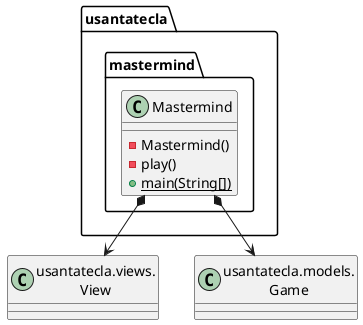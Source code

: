 @startuml usantatecla.mastermind
class View as "usantatecla.views.\nView"
class Game as "usantatecla.models.\nGame"

class usantatecla.mastermind.Mastermind{
    - Mastermind()
    - play()
    + {static} main(String[])
}
usantatecla.mastermind.Mastermind *-down-> View
usantatecla.mastermind.Mastermind *-down-> Game

@enduml

@startuml usantatecla.mastermind.views
class ColorCode as "usantatecla.\nmastermind.utils.\nColorCode"
class Error as "usantatecla.\nmastermind.models.\nError"
class Color as "usantatecla.\nmastermind.models.\nColor"
abstract class Combination as "usantatecla.\nmastermind.models.\nCombination"
class ProposedCombination as "usantatecla.\nmastermind.models.\nProposedCombination"
class Result as "usantatecla.\nmastermind.models.\nResult"
class Game as "usantatecla.\nmastermind.models.\nGame"
class YesNoDialog as "usantatecla.\nutils.\nYesNoDialog"
class Console as "usantatecla.\nutils.\nConsole"

class usantatecla.mastermind.views.ColorView{
    - {static} INITIALS: char []
    ~ ColorView(Color)
    ~ {static} allInitials(): String
    ~ {static} getInstance(char): Color
    ~ write()
}
usantatecla.mastermind.views.ColorView -down..> ColorCode
usantatecla.mastermind.views.ColorView *-down-> Color

class usantatecla.mastermind.views.ErrorView{
    - {static} MESSAGES: String []
    ~ ErrorView(Error error)
    ~ writeln()
}
usantatecla.mastermind.views.ErrorView *-down-> Error
usantatecla.mastermind.views.ErrorView ..> usantatecla.mastermind.views.ColorView
usantatecla.mastermind.views.ErrorView ..> Console

class usantatecla.mastermind.views.GameView {
    ~ GameView(Game)
    ~ write()
    ~ isWinnerOrLooser() : boolean
}
usantatecla.mastermind.views.GameView *-down-> Game
usantatecla.mastermind.views.GameView *-down-> usantatecla.mastermind.views.SecretCombinationView
usantatecla.mastermind.views.GameView ..> usantatecla.mastermind.views.Message
usantatecla.mastermind.views.GameView ..> usantatecla.mastermind.views.ProposedCombinationView
usantatecla.mastermind.views.GameView ..> usantatecla.mastermind.views.ResultView
usantatecla.mastermind.views.GameView ..> Console

enum usantatecla.mastermind.views.Message{
    + ATTEMPTS
    + SECRET_COMBINATION
    + RESUME
    + RESULT
    + PROPOSED_COMBINATION
    + TITLE
    + WINNER
    + LOOSER
    - message: String
    ~ MessageView(String)
    ~ write()
    ~ writeln()
    ~ writeln(int)
    ~ writeln(int, int)
}
usantatecla.mastermind.views.Message ..> Console

class usantatecla.mastermind.views.ProposalView {
    ~ ProposalView(Game)
    ~ interact(): boolean
}
usantatecla.mastermind.views.ProposalView *-down-> Game
usantatecla.mastermind.views.ProposalView *-down-> usantatecla.mastermind.views.GameView
usantatecla.mastermind.views.ProposalView -down..> ProposedCombination
usantatecla.mastermind.views.ProposalView ..> usantatecla.mastermind.views.ProposedCombinationView

class usantatecla.mastermind.views.ProposedCombinationView {
    ~ ProposedCombinationView(ProposedCombination)
    ~ write()
    ~ read()
}
usantatecla.mastermind.views.ProposedCombinationView *-down-> ProposedCombination
usantatecla.mastermind.views.ProposedCombinationView ..> usantatecla.mastermind.views.Message
usantatecla.mastermind.views.ProposedCombinationView ..> usantatecla.mastermind.views.ColorView
usantatecla.mastermind.views.ProposedCombinationView ..> Combination
usantatecla.mastermind.views.ProposedCombinationView ..> Error
usantatecla.mastermind.views.ProposedCombinationView ..> Color
usantatecla.mastermind.views.ProposedCombinationView ..> Console

class usantatecla.mastermind.views.ResultView {
    ~ ResultView(Result)
    ~ writeln()
}
usantatecla.mastermind.views.ResultView *-down-> Result
usantatecla.mastermind.views.ResultView ..> usantatecla.mastermind.views.Message

class usantatecla.mastermind.views.ResumeView {
    ~ ResumeView(Game)
    ~ interact(): boolean
}
usantatecla.mastermind.views.ResumeView *-down-> Game
usantatecla.mastermind.views.ResumeView -down..> YesNoDialog
usantatecla.mastermind.views.ResumeView ..> usantatecla.mastermind.views.Message

class usantatecla.mastermind.views.SecretCombinationView {
    ~ SecretCombinationView()
    ~ writeln()
}
usantatecla.mastermind.views.SecretCombinationView ..> usantatecla.mastermind.views.Message
usantatecla.mastermind.views.SecretCombinationView ..> Console

class usantatecla.mastermind.views.StartView {
    ~ interact()
}
usantatecla.mastermind.views.StartView..> usantatecla.mastermind.views.Message
usantatecla.mastermind.views.StartView..> usantatecla.mastermind.views.SecretCombinationView

class usantatecla.mastermind.views.View {
    + View(Game)
    + interact()
}
usantatecla.mastermind.views.View *-down-> usantatecla.mastermind.views.ProposalView
usantatecla.mastermind.views.View *-down-> usantatecla.mastermind.views.StartView
usantatecla.mastermind.views.View *-down-> Game
usantatecla.mastermind.views.View *-down-> usantatecla.mastermind.views.ResumeView
@enduml

@startuml usantatecla.mastermind.models
enum usantatecla.mastermind.types.Color {
    + RED
    + BLUE
    + YELLOW
    + GREEN
    + ORANGE
    + PURPLE
    + NULL
    ~ {static} length(): int
    + isNull() : boolean
}

abstract class usantatecla.mastermind.models.Combination {
    - {static} WIDTH: int
    # Combination()
    + {static} getWidth(): int
}
usantatecla.mastermind.models.Combination *-down-> "*" usantatecla.mastermind.types.Color

enum usantatecla.mastermind.types.Error {
    + DUPLICATED
    + WRONG_CHARACTERS
    + WRONG_LENGTH
    + NULL
    + isNull() : boolean
}

class usantatecla.mastermind.models.Game {
    - {static} MAX_LONG: int
    - attempts: int
    + Game()
    + reset()
    + addProposeCombination(ProposedCombination)
    + isLooser(): boolean
    + isWinner(): boolean
    + getAttempts(): int
    + getProposedCombination(int): ProposedCombination
    + getResult(int): Result
}
usantatecla.mastermind.models.Game *-down-> usantatecla.mastermind.models.SecretCombination
usantatecla.mastermind.models.Game *-down-> "*" usantatecla.mastermind.models.Result
usantatecla.mastermind.models.Game *-down-> "*" usantatecla.mastermind.models.ProposedCombination

class usantatecla.mastermind.models.ProposedCombination {
    ~ contains(Color, int): boolean
    ~ contains(Color): boolean
    + getColors(): List<Color>
}
usantatecla.mastermind.models.ProposedCombination -up-|> usantatecla.mastermind.models.Combination
usantatecla.mastermind.models.ProposedCombination ..> usantatecla.mastermind.types.Color

class usantatecla.mastermind.models.Result {
    - blacks: int
    - whites: int
    ~ Result(int, int)
    ~ isWinner(): boolean
    + getBlacks(): int
    + getWhites(): int
}

usantatecla.mastermind.models.Result ..> usantatecla.mastermind.models.Combination

class usantatecla.mastermind.models.SecretCombination {
    ~ SecretCombination()
    ~ getResult(ProposedCombination): Result
}
usantatecla.mastermind.models.SecretCombination -up-|> usantatecla.mastermind.models.Combination
usantatecla.mastermind.models.SecretCombination ..> usantatecla.mastermind.models.Result
usantatecla.mastermind.models.SecretCombination ..> usantatecla.mastermind.models.ProposedCombination
usantatecla.mastermind.models.SecretCombination ..> usantatecla.mastermind.types.Color
@enduml

@startuml usantatecla.utils
class BufferedReader as "java.io.BufferedReader"

enum usantatecla.utils.ColorCode {
    + RED
    + BLUE
    + YELLOW
    + GREEN
    + ORANGE
    + PURPLE
    + RESET_COLOR
    - color: String
    ~ ColorCode(String)
    + getColor(): String
    + {static} getColorByIndex(int): String
}

class usantatecla.utils.Console {
    + {static} console: Console
    + {static} getInstance(): Console
    + readString(String): String
    + readString(): String
    + readInt(String): int
    + readChar(String): char
    + writeln()
    + write(String)
    + write(int)
    + writeln(String)
    + writeln(int)
    + write(char)
    - writeError(String)
}
usantatecla.utils.Console *-down-> BufferedReader

class usantatecla.utils.YesNoDialog {
    - {static} AFIRMATIVE: char
    - {static} NEGATIVE: char
    - {static} QUESTION: String
    - {static} MESSAGE: String
    + read(String): boolean
    + read(): boolean
    - {static} isAfirmative(char): boolean
    - {static} isNegative(char): boolean
}
usantatecla.utils.YesNoDialog ..> usantatecla.utils.Console
@enduml
